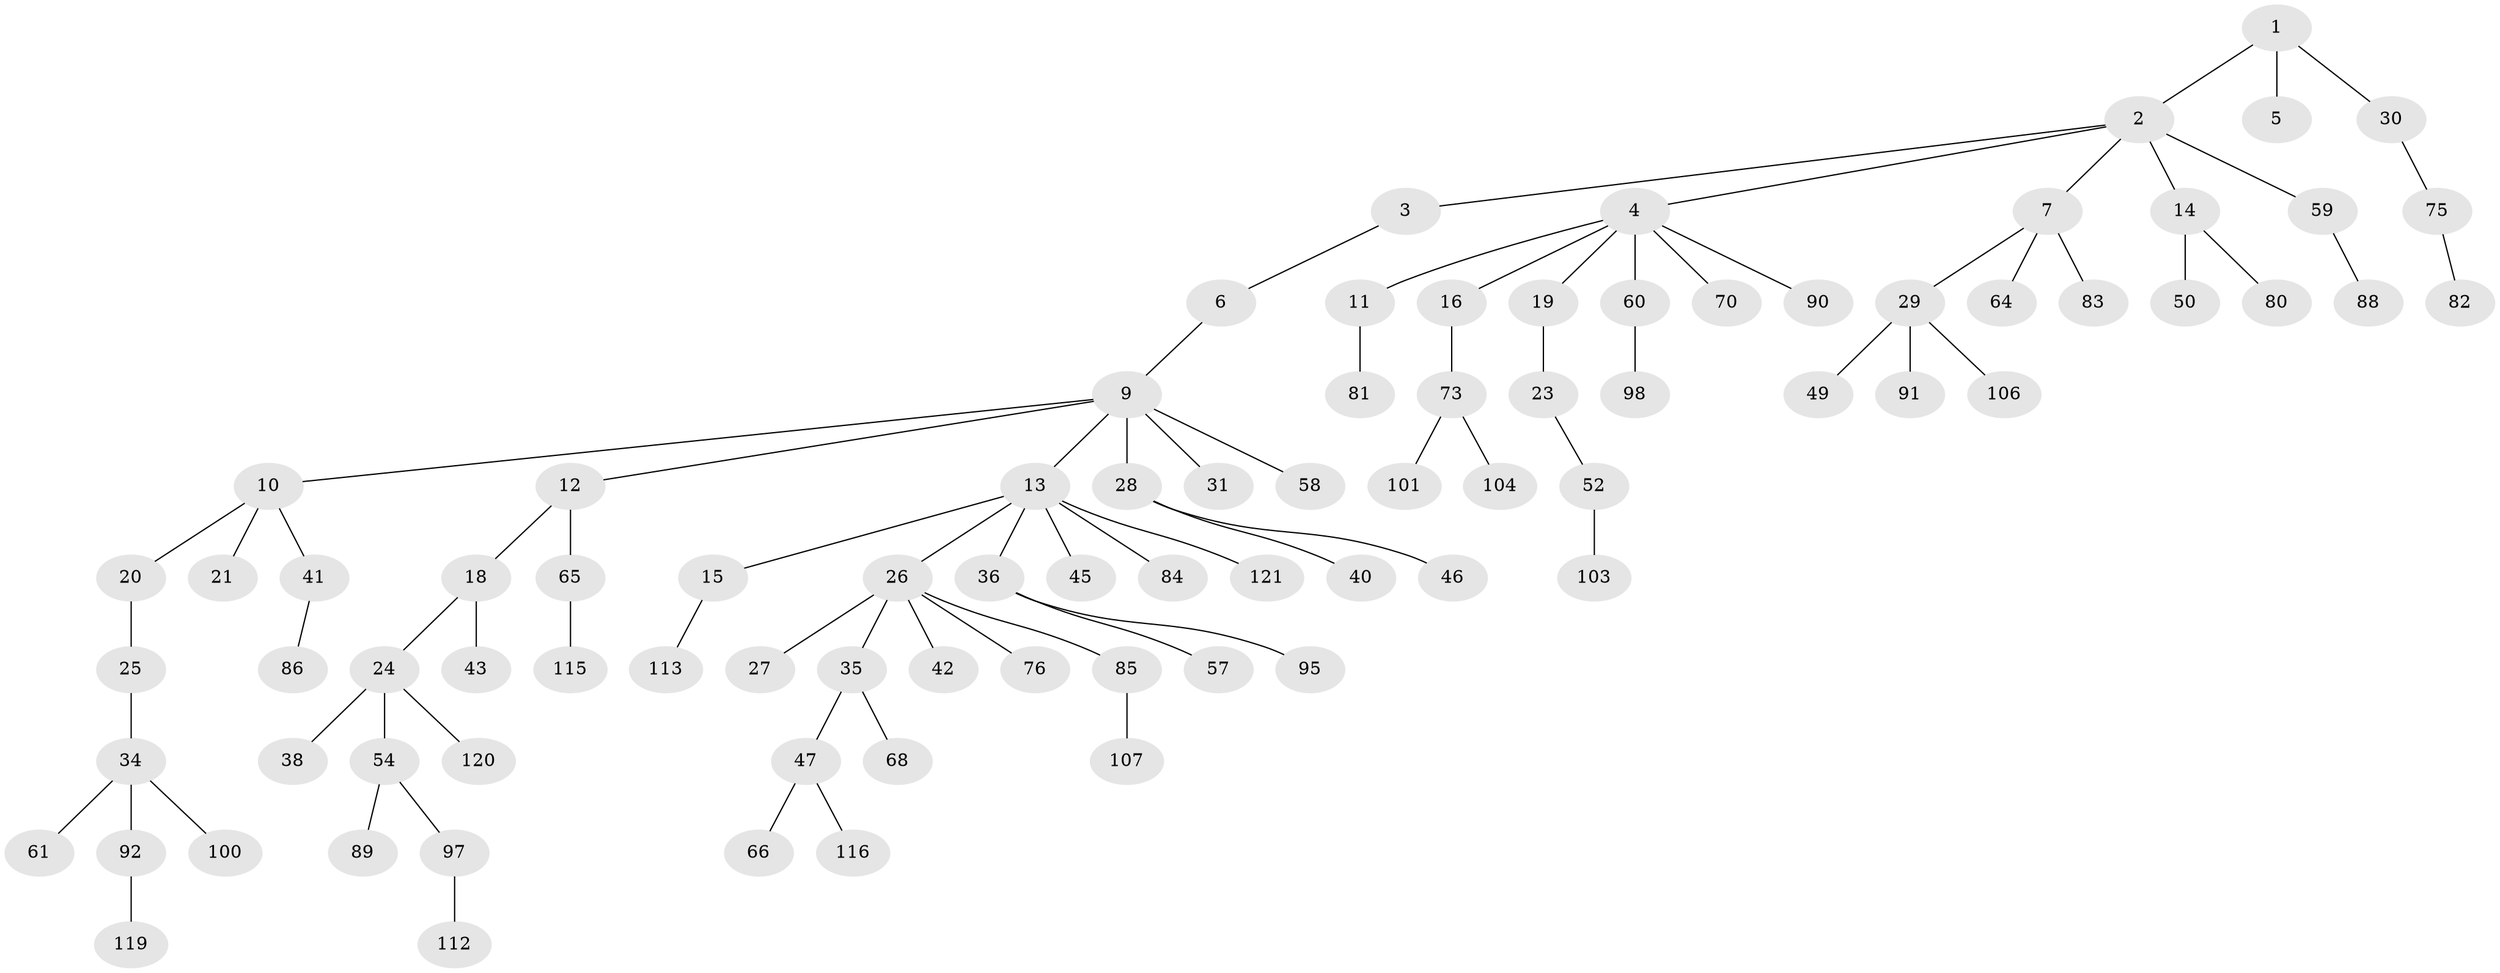 // Generated by graph-tools (version 1.1) at 2025/24/03/03/25 07:24:06]
// undirected, 84 vertices, 83 edges
graph export_dot {
graph [start="1"]
  node [color=gray90,style=filled];
  1;
  2;
  3 [super="+22"];
  4 [super="+8"];
  5;
  6 [super="+109"];
  7 [super="+51"];
  9 [super="+62"];
  10 [super="+77"];
  11 [super="+67"];
  12 [super="+72"];
  13 [super="+78"];
  14 [super="+32"];
  15;
  16 [super="+17"];
  18 [super="+33"];
  19;
  20 [super="+79"];
  21;
  23;
  24 [super="+37"];
  25 [super="+105"];
  26 [super="+44"];
  27 [super="+71"];
  28;
  29 [super="+48"];
  30 [super="+69"];
  31;
  34 [super="+39"];
  35 [super="+56"];
  36 [super="+53"];
  38 [super="+55"];
  40;
  41 [super="+118"];
  42;
  43;
  45;
  46;
  47 [super="+74"];
  49;
  50 [super="+110"];
  52 [super="+102"];
  54 [super="+63"];
  57;
  58;
  59;
  60 [super="+117"];
  61 [super="+94"];
  64;
  65 [super="+96"];
  66;
  68 [super="+87"];
  70;
  73 [super="+99"];
  75;
  76 [super="+111"];
  80;
  81 [super="+93"];
  82;
  83;
  84;
  85;
  86;
  88;
  89;
  90;
  91 [super="+114"];
  92 [super="+108"];
  95;
  97;
  98;
  100;
  101;
  103;
  104;
  106;
  107;
  112;
  113;
  115;
  116;
  119;
  120;
  121;
  1 -- 2;
  1 -- 5;
  1 -- 30;
  2 -- 3;
  2 -- 4;
  2 -- 7;
  2 -- 14;
  2 -- 59;
  3 -- 6;
  4 -- 16;
  4 -- 19;
  4 -- 90;
  4 -- 70;
  4 -- 11;
  4 -- 60;
  6 -- 9;
  7 -- 29;
  7 -- 64;
  7 -- 83;
  9 -- 10;
  9 -- 12;
  9 -- 13;
  9 -- 28;
  9 -- 31;
  9 -- 58;
  10 -- 20;
  10 -- 21;
  10 -- 41;
  11 -- 81;
  12 -- 18;
  12 -- 65;
  13 -- 15;
  13 -- 26;
  13 -- 36;
  13 -- 45;
  13 -- 84;
  13 -- 121;
  14 -- 80;
  14 -- 50;
  15 -- 113;
  16 -- 73;
  18 -- 24;
  18 -- 43;
  19 -- 23;
  20 -- 25;
  23 -- 52;
  24 -- 54;
  24 -- 120;
  24 -- 38;
  25 -- 34;
  26 -- 27;
  26 -- 35;
  26 -- 42;
  26 -- 85;
  26 -- 76;
  28 -- 40;
  28 -- 46;
  29 -- 49;
  29 -- 106;
  29 -- 91;
  30 -- 75;
  34 -- 61;
  34 -- 100;
  34 -- 92;
  35 -- 47;
  35 -- 68;
  36 -- 57;
  36 -- 95;
  41 -- 86;
  47 -- 66;
  47 -- 116;
  52 -- 103;
  54 -- 89;
  54 -- 97;
  59 -- 88;
  60 -- 98;
  65 -- 115;
  73 -- 104;
  73 -- 101;
  75 -- 82;
  85 -- 107;
  92 -- 119;
  97 -- 112;
}
